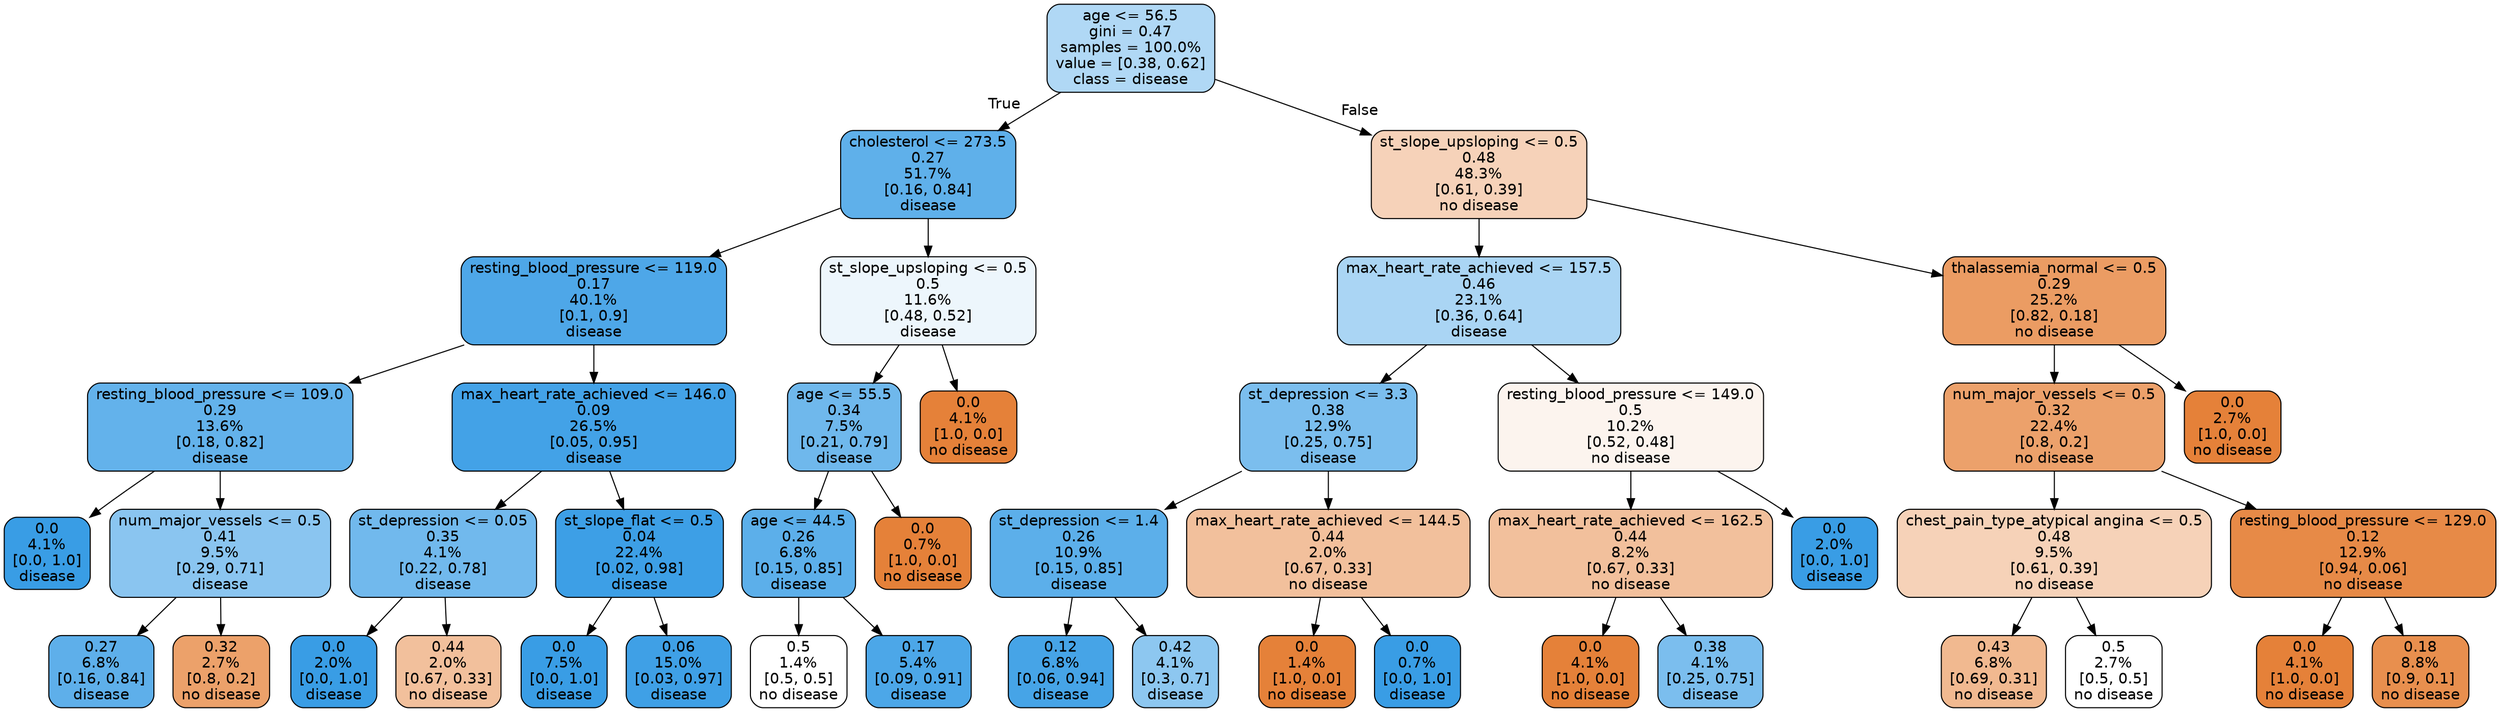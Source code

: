 digraph Tree {
node [shape=box, style="filled, rounded", color="black", fontname=helvetica] ;
edge [fontname=helvetica] ;
0 [label="age <= 56.5\ngini = 0.47\nsamples = 100.0%\nvalue = [0.38, 0.62]\nclass = disease", fillcolor="#399de565"] ;
1 [label="cholesterol <= 273.5\n0.27\n51.7%\n[0.16, 0.84]\ndisease", fillcolor="#399de5ce"] ;
0 -> 1 [labeldistance=2.5, labelangle=45, headlabel="True"] ;
2 [label="resting_blood_pressure <= 119.0\n0.17\n40.1%\n[0.1, 0.9]\ndisease", fillcolor="#399de5e4"] ;
1 -> 2 ;
3 [label="resting_blood_pressure <= 109.0\n0.29\n13.6%\n[0.18, 0.82]\ndisease", fillcolor="#399de5c9"] ;
2 -> 3 ;
4 [label="0.0\n4.1%\n[0.0, 1.0]\ndisease", fillcolor="#399de5ff"] ;
3 -> 4 ;
5 [label="num_major_vessels <= 0.5\n0.41\n9.5%\n[0.29, 0.71]\ndisease", fillcolor="#399de596"] ;
3 -> 5 ;
6 [label="0.27\n6.8%\n[0.16, 0.84]\ndisease", fillcolor="#399de5cf"] ;
5 -> 6 ;
7 [label="0.32\n2.7%\n[0.8, 0.2]\nno disease", fillcolor="#e58139bf"] ;
5 -> 7 ;
8 [label="max_heart_rate_achieved <= 146.0\n0.09\n26.5%\n[0.05, 0.95]\ndisease", fillcolor="#399de5f2"] ;
2 -> 8 ;
9 [label="st_depression <= 0.05\n0.35\n4.1%\n[0.22, 0.78]\ndisease", fillcolor="#399de5b6"] ;
8 -> 9 ;
10 [label="0.0\n2.0%\n[0.0, 1.0]\ndisease", fillcolor="#399de5ff"] ;
9 -> 10 ;
11 [label="0.44\n2.0%\n[0.67, 0.33]\nno disease", fillcolor="#e581397f"] ;
9 -> 11 ;
12 [label="st_slope_flat <= 0.5\n0.04\n22.4%\n[0.02, 0.98]\ndisease", fillcolor="#399de5fa"] ;
8 -> 12 ;
13 [label="0.0\n7.5%\n[0.0, 1.0]\ndisease", fillcolor="#399de5ff"] ;
12 -> 13 ;
14 [label="0.06\n15.0%\n[0.03, 0.97]\ndisease", fillcolor="#399de5f7"] ;
12 -> 14 ;
15 [label="st_slope_upsloping <= 0.5\n0.5\n11.6%\n[0.48, 0.52]\ndisease", fillcolor="#399de517"] ;
1 -> 15 ;
16 [label="age <= 55.5\n0.34\n7.5%\n[0.21, 0.79]\ndisease", fillcolor="#399de5b9"] ;
15 -> 16 ;
17 [label="age <= 44.5\n0.26\n6.8%\n[0.15, 0.85]\ndisease", fillcolor="#399de5d1"] ;
16 -> 17 ;
18 [label="0.5\n1.4%\n[0.5, 0.5]\nno disease", fillcolor="#e5813900"] ;
17 -> 18 ;
19 [label="0.17\n5.4%\n[0.09, 0.91]\ndisease", fillcolor="#399de5e6"] ;
17 -> 19 ;
20 [label="0.0\n0.7%\n[1.0, 0.0]\nno disease", fillcolor="#e58139ff"] ;
16 -> 20 ;
21 [label="0.0\n4.1%\n[1.0, 0.0]\nno disease", fillcolor="#e58139ff"] ;
15 -> 21 ;
22 [label="st_slope_upsloping <= 0.5\n0.48\n48.3%\n[0.61, 0.39]\nno disease", fillcolor="#e581395a"] ;
0 -> 22 [labeldistance=2.5, labelangle=-45, headlabel="False"] ;
23 [label="max_heart_rate_achieved <= 157.5\n0.46\n23.1%\n[0.36, 0.64]\ndisease", fillcolor="#399de56d"] ;
22 -> 23 ;
24 [label="st_depression <= 3.3\n0.38\n12.9%\n[0.25, 0.75]\ndisease", fillcolor="#399de5aa"] ;
23 -> 24 ;
25 [label="st_depression <= 1.4\n0.26\n10.9%\n[0.15, 0.85]\ndisease", fillcolor="#399de5d1"] ;
24 -> 25 ;
26 [label="0.12\n6.8%\n[0.06, 0.94]\ndisease", fillcolor="#399de5ee"] ;
25 -> 26 ;
27 [label="0.42\n4.1%\n[0.3, 0.7]\ndisease", fillcolor="#399de592"] ;
25 -> 27 ;
28 [label="max_heart_rate_achieved <= 144.5\n0.44\n2.0%\n[0.67, 0.33]\nno disease", fillcolor="#e581397f"] ;
24 -> 28 ;
29 [label="0.0\n1.4%\n[1.0, 0.0]\nno disease", fillcolor="#e58139ff"] ;
28 -> 29 ;
30 [label="0.0\n0.7%\n[0.0, 1.0]\ndisease", fillcolor="#399de5ff"] ;
28 -> 30 ;
31 [label="resting_blood_pressure <= 149.0\n0.5\n10.2%\n[0.52, 0.48]\nno disease", fillcolor="#e5813915"] ;
23 -> 31 ;
32 [label="max_heart_rate_achieved <= 162.5\n0.44\n8.2%\n[0.67, 0.33]\nno disease", fillcolor="#e581397f"] ;
31 -> 32 ;
33 [label="0.0\n4.1%\n[1.0, 0.0]\nno disease", fillcolor="#e58139ff"] ;
32 -> 33 ;
34 [label="0.38\n4.1%\n[0.25, 0.75]\ndisease", fillcolor="#399de5aa"] ;
32 -> 34 ;
35 [label="0.0\n2.0%\n[0.0, 1.0]\ndisease", fillcolor="#399de5ff"] ;
31 -> 35 ;
36 [label="thalassemia_normal <= 0.5\n0.29\n25.2%\n[0.82, 0.18]\nno disease", fillcolor="#e58139c8"] ;
22 -> 36 ;
37 [label="num_major_vessels <= 0.5\n0.32\n22.4%\n[0.8, 0.2]\nno disease", fillcolor="#e58139be"] ;
36 -> 37 ;
38 [label="chest_pain_type_atypical angina <= 0.5\n0.48\n9.5%\n[0.61, 0.39]\nno disease", fillcolor="#e581395b"] ;
37 -> 38 ;
39 [label="0.43\n6.8%\n[0.69, 0.31]\nno disease", fillcolor="#e581398e"] ;
38 -> 39 ;
40 [label="0.5\n2.7%\n[0.5, 0.5]\nno disease", fillcolor="#e5813900"] ;
38 -> 40 ;
41 [label="resting_blood_pressure <= 129.0\n0.12\n12.9%\n[0.94, 0.06]\nno disease", fillcolor="#e58139ed"] ;
37 -> 41 ;
42 [label="0.0\n4.1%\n[1.0, 0.0]\nno disease", fillcolor="#e58139ff"] ;
41 -> 42 ;
43 [label="0.18\n8.8%\n[0.9, 0.1]\nno disease", fillcolor="#e58139e3"] ;
41 -> 43 ;
44 [label="0.0\n2.7%\n[1.0, 0.0]\nno disease", fillcolor="#e58139ff"] ;
36 -> 44 ;
}